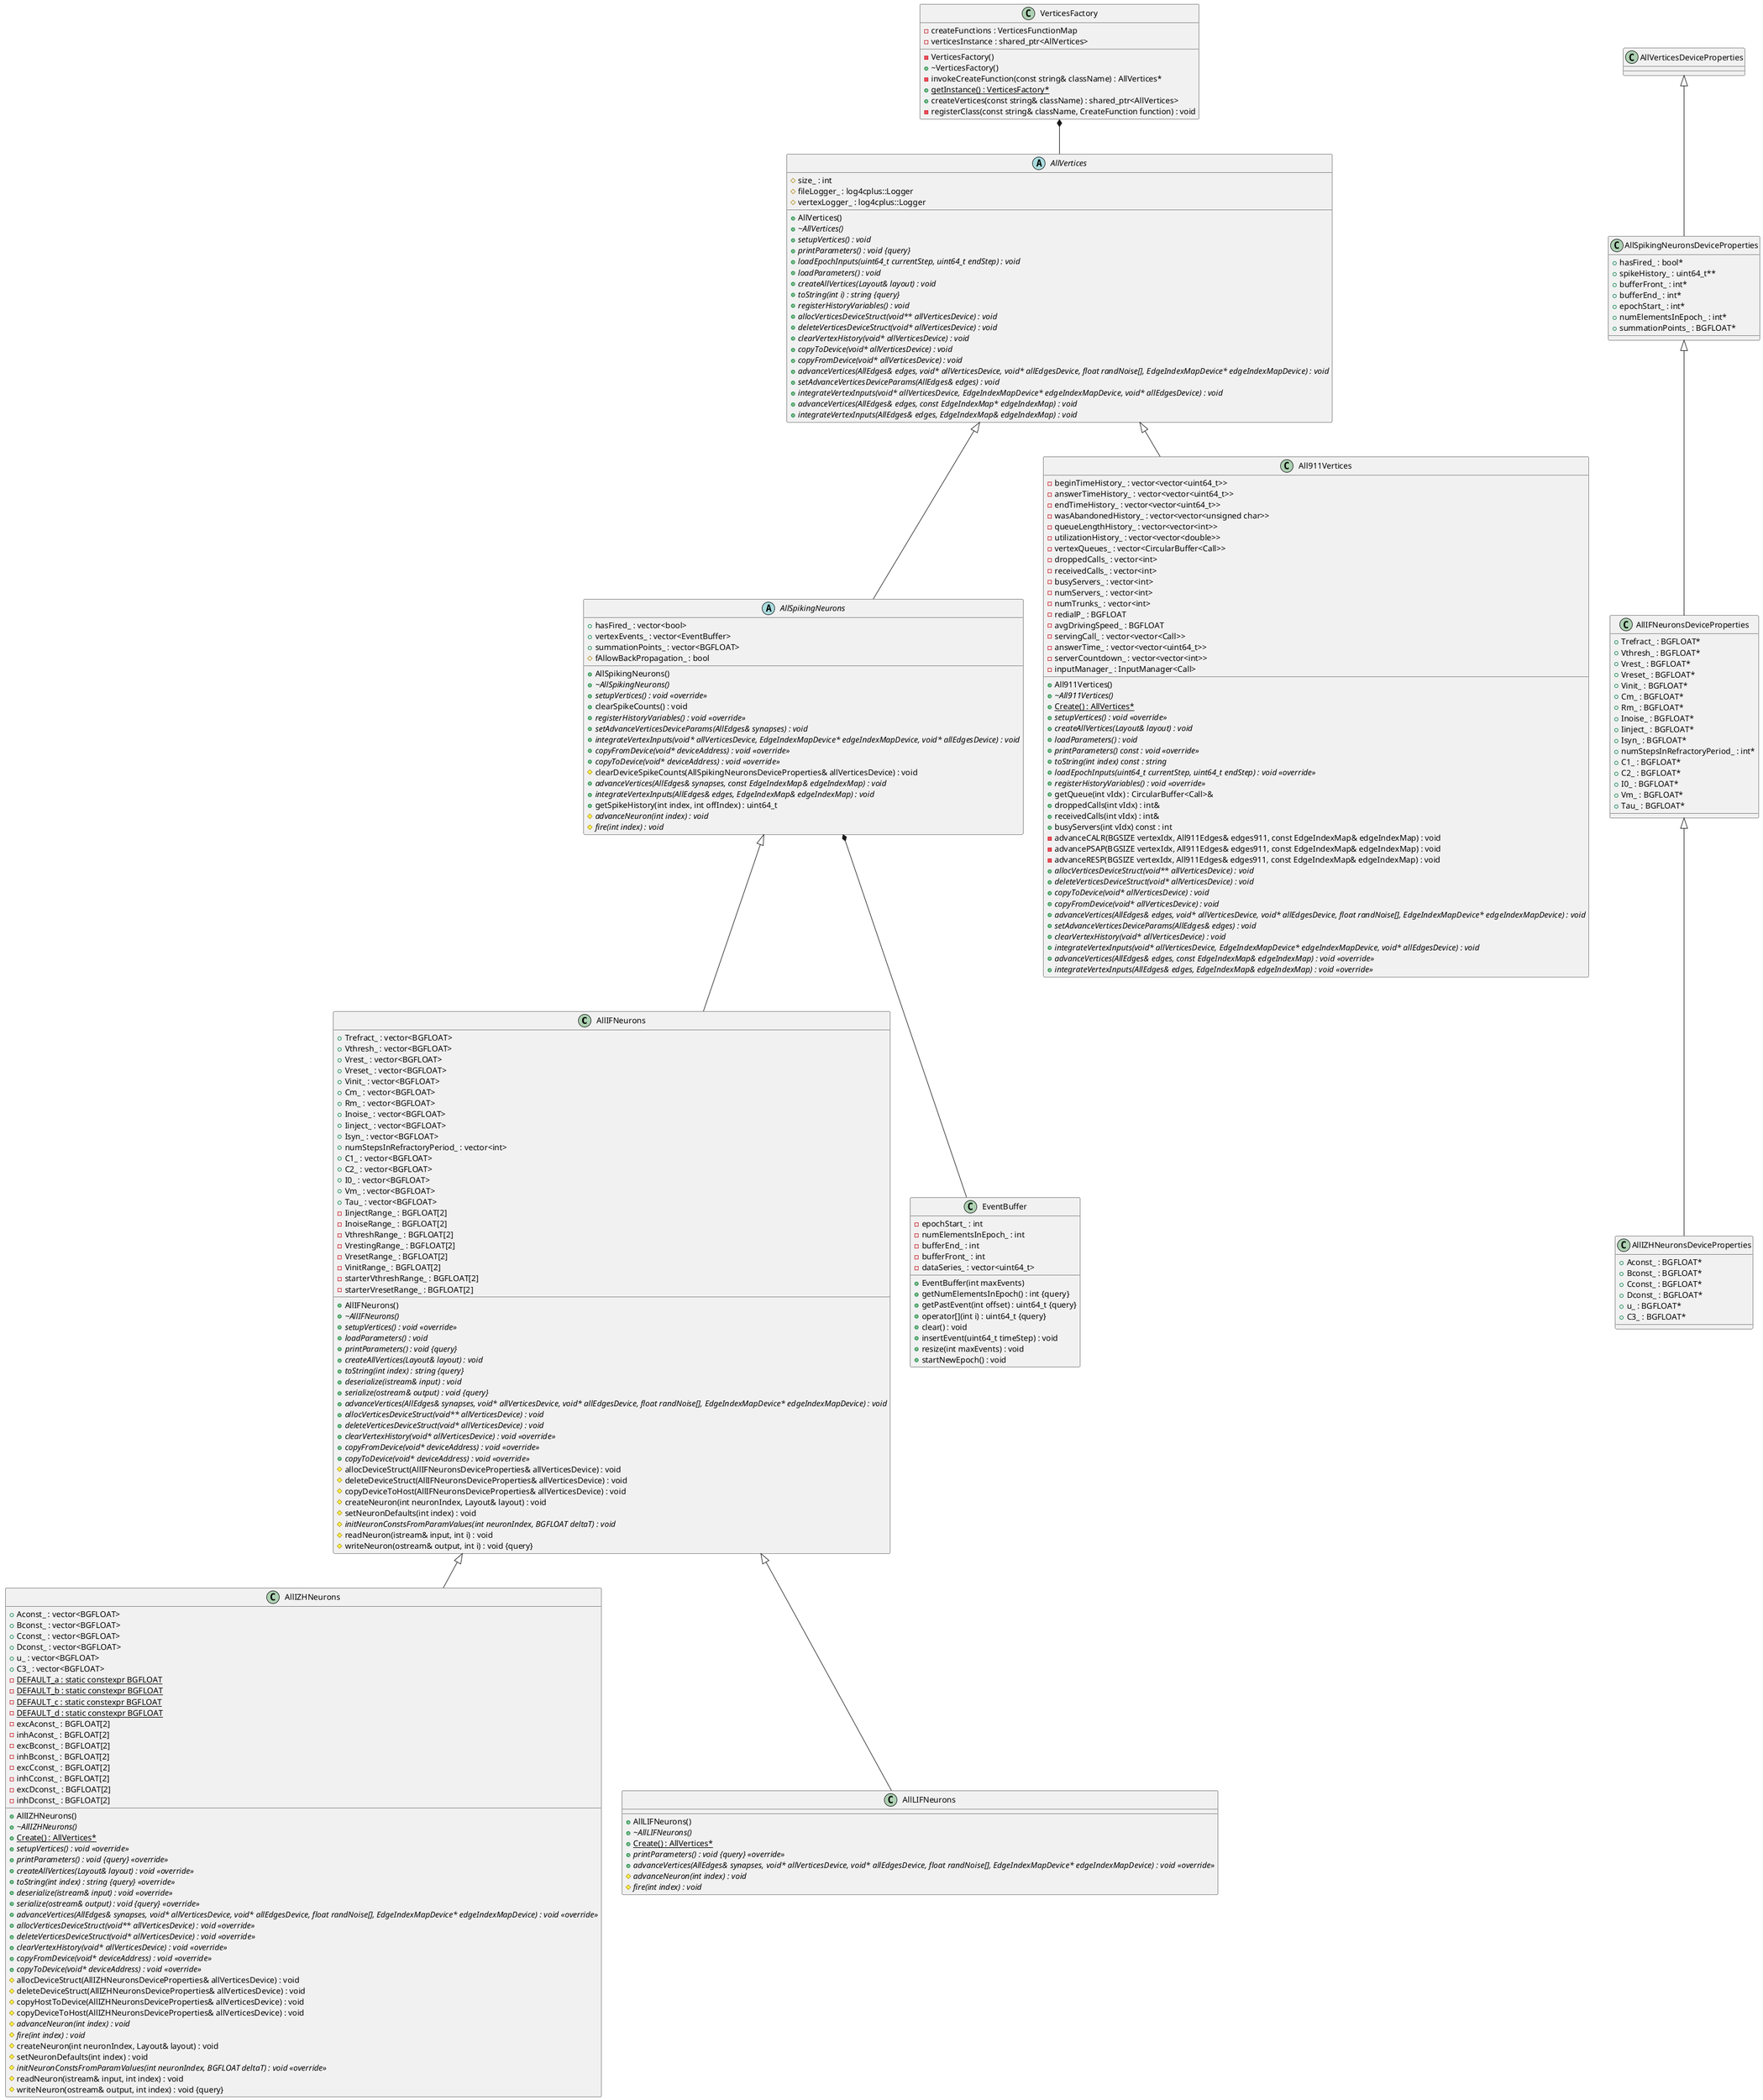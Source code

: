 @startuml VerticesClassDiagram



/' Objects '/

class AllIFNeurons {
	+AllIFNeurons()
	+{abstract} ~AllIFNeurons()
	+{abstract} setupVertices() : void <<override>>
	+{abstract} loadParameters() : void
	+{abstract} printParameters() : void {query}
	+{abstract} createAllVertices(Layout& layout) : void
	+{abstract} toString(int index) : string {query}
	+{abstract} deserialize(istream& input) : void
	+{abstract} serialize(ostream& output) : void {query}
	+{abstract} advanceVertices(AllEdges& synapses, void* allVerticesDevice, void* allEdgesDevice, float randNoise[], EdgeIndexMapDevice* edgeIndexMapDevice) : void
	+{abstract} allocVerticesDeviceStruct(void** allVerticesDevice) : void
	+{abstract} deleteVerticesDeviceStruct(void* allVerticesDevice) : void
	+{abstract} clearVertexHistory(void* allVerticesDevice) : void <<override>>
	+{abstract} copyFromDevice(void* deviceAddress) : void <<override>>
	+{abstract} copyToDevice(void* deviceAddress) : void <<override>>
	#allocDeviceStruct(AllIFNeuronsDeviceProperties& allVerticesDevice) : void
	#deleteDeviceStruct(AllIFNeuronsDeviceProperties& allVerticesDevice) : void
	#copyDeviceToHost(AllIFNeuronsDeviceProperties& allVerticesDevice) : void
	#createNeuron(int neuronIndex, Layout& layout) : void
	#setNeuronDefaults(int index) : void
	#{abstract} initNeuronConstsFromParamValues(int neuronIndex, BGFLOAT deltaT) : void
	#readNeuron(istream& input, int i) : void
	#writeNeuron(ostream& output, int i) : void {query}
  +Trefract_ : vector<BGFLOAT>
  +Vthresh_ : vector<BGFLOAT>
  +Vrest_ : vector<BGFLOAT>
  +Vreset_ : vector<BGFLOAT>
  +Vinit_ : vector<BGFLOAT>
  +Cm_ : vector<BGFLOAT>
  +Rm_ : vector<BGFLOAT>
  +Inoise_ : vector<BGFLOAT>
  +Iinject_ : vector<BGFLOAT>
  +Isyn_ : vector<BGFLOAT>
  +numStepsInRefractoryPeriod_ : vector<int>
  +C1_ : vector<BGFLOAT>
  +C2_ : vector<BGFLOAT>
  +I0_ : vector<BGFLOAT>
  +Vm_ : vector<BGFLOAT>
  +Tau_ : vector<BGFLOAT>
  -IinjectRange_ : BGFLOAT[2]
  -InoiseRange_ : BGFLOAT[2]
  -VthreshRange_ : BGFLOAT[2]
  -VrestingRange_ : BGFLOAT[2]
  -VresetRange_ : BGFLOAT[2]
  -VinitRange_ : BGFLOAT[2]
  -starterVthreshRange_ : BGFLOAT[2]
  -starterVresetRange_ : BGFLOAT[2]
}


class AllIZHNeurons {
	+AllIZHNeurons()
	+{abstract} ~AllIZHNeurons()
	+{static} Create() : AllVertices*
	+{abstract} setupVertices() : void <<override>>
	+{abstract} printParameters() : void {query} <<override>>
	+{abstract} createAllVertices(Layout& layout) : void <<override>>
	+{abstract} toString(int index) : string {query} <<override>>
	+{abstract} deserialize(istream& input) : void <<override>>
	+{abstract} serialize(ostream& output) : void {query} <<override>>
	+{abstract} advanceVertices(AllEdges& synapses, void* allVerticesDevice, void* allEdgesDevice, float randNoise[], EdgeIndexMapDevice* edgeIndexMapDevice) : void <<override>>
	+{abstract} allocVerticesDeviceStruct(void** allVerticesDevice) : void <<override>>
	+{abstract} deleteVerticesDeviceStruct(void* allVerticesDevice) : void <<override>>
	+{abstract} clearVertexHistory(void* allVerticesDevice) : void <<override>>
	+{abstract} copyFromDevice(void* deviceAddress) : void <<override>>
	+{abstract} copyToDevice(void* deviceAddress) : void <<override>>
	#allocDeviceStruct(AllIZHNeuronsDeviceProperties& allVerticesDevice) : void
	#deleteDeviceStruct(AllIZHNeuronsDeviceProperties& allVerticesDevice) : void
	#copyHostToDevice(AllIZHNeuronsDeviceProperties& allVerticesDevice) : void
	#copyDeviceToHost(AllIZHNeuronsDeviceProperties& allVerticesDevice) : void
	#{abstract} advanceNeuron(int index) : void
	#{abstract} fire(int index) : void
	#createNeuron(int neuronIndex, Layout& layout) : void
	#setNeuronDefaults(int index) : void
	#{abstract} initNeuronConstsFromParamValues(int neuronIndex, BGFLOAT deltaT) : void <<override>>
	#readNeuron(istream& input, int index) : void
	#writeNeuron(ostream& output, int index) : void {query}
	+Aconst_ : vector<BGFLOAT>
	+Bconst_ : vector<BGFLOAT>
	+Cconst_ : vector<BGFLOAT>
	+Dconst_ : vector<BGFLOAT>
	+u_ : vector<BGFLOAT>
	+C3_ : vector<BGFLOAT>
	-{static} DEFAULT_a : static constexpr BGFLOAT
	-{static} DEFAULT_b : static constexpr BGFLOAT
	-{static} DEFAULT_c : static constexpr BGFLOAT
	-{static} DEFAULT_d : static constexpr BGFLOAT
	-excAconst_ : BGFLOAT[2]
	-inhAconst_ : BGFLOAT[2]
	-excBconst_ : BGFLOAT[2]
	-inhBconst_ : BGFLOAT[2]
	-excCconst_ : BGFLOAT[2]
	-inhCconst_ : BGFLOAT[2]
	-excDconst_ : BGFLOAT[2]
	-inhDconst_ : BGFLOAT[2]
}


class AllLIFNeurons {
	+AllLIFNeurons()
	+{abstract} ~AllLIFNeurons()
	+{static} Create() : AllVertices*
	+{abstract} printParameters() : void {query} <<override>>
	+{abstract} advanceVertices(AllEdges& synapses, void* allVerticesDevice, void* allEdgesDevice, float randNoise[], EdgeIndexMapDevice* edgeIndexMapDevice) : void <<override>>
	#{abstract} advanceNeuron(int index) : void
	#{abstract} fire(int index) : void
}


abstract class AllSpikingNeurons {
	+AllSpikingNeurons()
	+{abstract} ~AllSpikingNeurons()
	+{abstract} setupVertices() : void <<override>>
	+clearSpikeCounts() : void
	+{abstract} registerHistoryVariables() : void <<override>>
	+{abstract} setAdvanceVerticesDeviceParams(AllEdges& synapses) : void
	+{abstract} integrateVertexInputs(void* allVerticesDevice, EdgeIndexMapDevice* edgeIndexMapDevice, void* allEdgesDevice) : void
	+{abstract} copyFromDevice(void* deviceAddress) : void <<override>>
	+{abstract} copyToDevice(void* deviceAddress) : void <<override>>
	#clearDeviceSpikeCounts(AllSpikingNeuronsDeviceProperties& allVerticesDevice) : void
	+{abstract} advanceVertices(AllEdges& synapses, const EdgeIndexMap& edgeIndexMap) : void
	+{abstract} integrateVertexInputs(AllEdges& edges, EdgeIndexMap& edgeIndexMap) : void
	+getSpikeHistory(int index, int offIndex) : uint64_t
	#{abstract} advanceNeuron(int index) : void
	#{abstract} fire(int index) : void
	+hasFired_ : vector<bool>
	+vertexEvents_ : vector<EventBuffer>
	+summationPoints_ : vector<BGFLOAT>
	#fAllowBackPropagation_ : bool
}


abstract class AllVertices {
	+AllVertices()
	+{abstract} ~AllVertices()
	+{abstract} setupVertices() : void
	+{abstract} printParameters() : void {query}
	+{abstract} loadEpochInputs(uint64_t currentStep, uint64_t endStep) : void
	+{abstract} loadParameters() : void
	+{abstract} createAllVertices(Layout& layout) : void
	+{abstract} toString(int i) : string {query}
	+{abstract} registerHistoryVariables() : void
	#size_ : int
	#fileLogger_ : log4cplus::Logger
	#vertexLogger_ : log4cplus::Logger
	+{abstract} allocVerticesDeviceStruct(void** allVerticesDevice) : void
	+{abstract} deleteVerticesDeviceStruct(void* allVerticesDevice) : void
	+{abstract} clearVertexHistory(void* allVerticesDevice) : void
	+{abstract} copyToDevice(void* allVerticesDevice) : void
	+{abstract} copyFromDevice(void* allVerticesDevice) : void
	+{abstract} advanceVertices(AllEdges& edges, void* allVerticesDevice, void* allEdgesDevice, float randNoise[], EdgeIndexMapDevice* edgeIndexMapDevice) : void
	+{abstract} setAdvanceVerticesDeviceParams(AllEdges& edges) : void
	+{abstract} integrateVertexInputs(void* allVerticesDevice, EdgeIndexMapDevice* edgeIndexMapDevice, void* allEdgesDevice) : void
	+{abstract} advanceVertices(AllEdges& edges, const EdgeIndexMap* edgeIndexMap) : void
	+{abstract} integrateVertexInputs(AllEdges& edges, EdgeIndexMap& edgeIndexMap) : void
}


class EventBuffer {
	+EventBuffer(int maxEvents)
	-epochStart_ : int
	+getNumElementsInEpoch() : int {query}
	-numElementsInEpoch_ : int
	-bufferEnd_ : int
	-bufferFront_ : int
	+getPastEvent(int offset) : uint64_t {query}
	+operator[](int i) : uint64_t {query}
	-dataSeries_ : vector<uint64_t>
	+clear() : void
	+insertEvent(uint64_t timeStep) : void
	+resize(int maxEvents) : void
	+startNewEpoch() : void
}


class VerticesFactory {
	-VerticesFactory()
	+~VerticesFactory()
	-invokeCreateFunction(const string& className) : AllVertices*
	+{static} getInstance() : VerticesFactory*
	-createFunctions : VerticesFunctionMap
	+createVertices(const string& className) : shared_ptr<AllVertices>
	-verticesInstance : shared_ptr<AllVertices>
	-registerClass(const string& className, CreateFunction function) : void
}


class All911Vertices {
  +All911Vertices()
  +{abstract} ~All911Vertices()
  +{static} Create() : AllVertices*
  +{abstract} setupVertices() : void <<override>>
  +{abstract} createAllVertices(Layout& layout) : void
  +{abstract} loadParameters() : void
  +{abstract} printParameters() const : void <<override>>
  +{abstract} toString(int index) const : string
  +{abstract} loadEpochInputs(uint64_t currentStep, uint64_t endStep) : void <<override>>
  +{abstract} registerHistoryVariables() : void <<override>>
  +getQueue(int vIdx) : CircularBuffer<Call>&
  +droppedCalls(int vIdx) : int&
  +receivedCalls(int vIdx) : int&
  +busyServers(int vIdx) const : int
  -beginTimeHistory_ : vector<vector<uint64_t>>
  -answerTimeHistory_ : vector<vector<uint64_t>>
  -endTimeHistory_ : vector<vector<uint64_t>>
  -wasAbandonedHistory_ : vector<vector<unsigned char>>
  -queueLengthHistory_ : vector<vector<int>>
  -utilizationHistory_ : vector<vector<double>>
  -vertexQueues_ : vector<CircularBuffer<Call>>
  -droppedCalls_ : vector<int>
  -receivedCalls_ : vector<int>
  -busyServers_ : vector<int>
  -numServers_ : vector<int>
  -numTrunks_ : vector<int>
  -redialP_ : BGFLOAT
  -avgDrivingSpeed_ : BGFLOAT
  -servingCall_ : vector<vector<Call>>
  -answerTime_ : vector<vector<uint64_t>>
  -serverCountdown_ : vector<vector<int>>
  -inputManager_ : InputManager<Call>
  -advanceCALR(BGSIZE vertexIdx, All911Edges& edges911, const EdgeIndexMap& edgeIndexMap) : void
  -advancePSAP(BGSIZE vertexIdx, All911Edges& edges911, const EdgeIndexMap& edgeIndexMap) : void
  -advanceRESP(BGSIZE vertexIdx, All911Edges& edges911, const EdgeIndexMap& edgeIndexMap) : void
  +{abstract} allocVerticesDeviceStruct(void** allVerticesDevice) : void
  +{abstract} deleteVerticesDeviceStruct(void* allVerticesDevice) : void
  +{abstract} copyToDevice(void* allVerticesDevice) : void
  +{abstract} copyFromDevice(void* allVerticesDevice) : void
  +{abstract} advanceVertices(AllEdges& edges, void* allVerticesDevice, void* allEdgesDevice, float randNoise[], EdgeIndexMapDevice* edgeIndexMapDevice) : void
  +{abstract} setAdvanceVerticesDeviceParams(AllEdges& edges) : void
  +{abstract} clearVertexHistory(void* allVerticesDevice) : void
  +{abstract} integrateVertexInputs(void* allVerticesDevice, EdgeIndexMapDevice* edgeIndexMapDevice, void* allEdgesDevice) : void
  +{abstract} advanceVertices(AllEdges& edges, const EdgeIndexMap& edgeIndexMap) : void <<override>>
  +{abstract} integrateVertexInputs(AllEdges& edges, EdgeIndexMap& edgeIndexMap) : void <<override>>
}


class AllIFNeuronsDeviceProperties {
	+Trefract_ : BGFLOAT*
	+Vthresh_ : BGFLOAT*
	+Vrest_ : BGFLOAT*
	+Vreset_ : BGFLOAT*
	+Vinit_ : BGFLOAT*
	+Cm_ : BGFLOAT*
	+Rm_ : BGFLOAT*
	+Inoise_ : BGFLOAT*
	+Iinject_ : BGFLOAT*
	+Isyn_ : BGFLOAT*
	+numStepsInRefractoryPeriod_ : int*
	+C1_ : BGFLOAT*
	+C2_ : BGFLOAT*
	+I0_ : BGFLOAT*
	+Vm_ : BGFLOAT*
	+Tau_ : BGFLOAT*
}


class AllIZHNeuronsDeviceProperties {
	+Aconst_ : BGFLOAT*
	+Bconst_ : BGFLOAT*
	+Cconst_ : BGFLOAT*
	+Dconst_ : BGFLOAT*
	+u_ : BGFLOAT*
	+C3_ : BGFLOAT*
}


class AllSpikingNeuronsDeviceProperties {
	+hasFired_ : bool*
	+spikeHistory_ : uint64_t**
	+bufferFront_ : int*
	+bufferEnd_ : int*
	+epochStart_ : int*
	+numElementsInEpoch_ : int*
	+summationPoints_ : BGFLOAT*
}


class AllVerticesDeviceProperties {
	
}





/' Inheritance relationships '/

.AllIFNeurons <|-- .AllIZHNeurons


.AllIFNeurons <|-- .AllLIFNeurons


.AllIFNeuronsDeviceProperties <|-- .AllIZHNeuronsDeviceProperties


.AllSpikingNeurons <|-- .AllIFNeurons


.AllSpikingNeuronsDeviceProperties <|-- .AllIFNeuronsDeviceProperties


.AllVertices <|-- .AllSpikingNeurons


.AllVertices <|-- .All911Vertices


.AllVerticesDeviceProperties <|-- .AllSpikingNeuronsDeviceProperties





/' Aggregation relationships '/

.AllSpikingNeurons *-- .EventBuffer


.VerticesFactory *-- .AllVertices






/' Nested objects '/



@enduml
